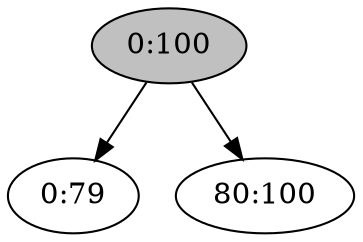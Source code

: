 digraph "root-i80:100" {

/* Nodes */

N_0_100[label="0:100"][style="filled"][fillcolor="grey"];
N_0_79[label="0:79"];
N_80_100[label="80:100"];

/* Edges */

N_0_100 -> N_0_79;
N_0_100 -> N_80_100;
}

